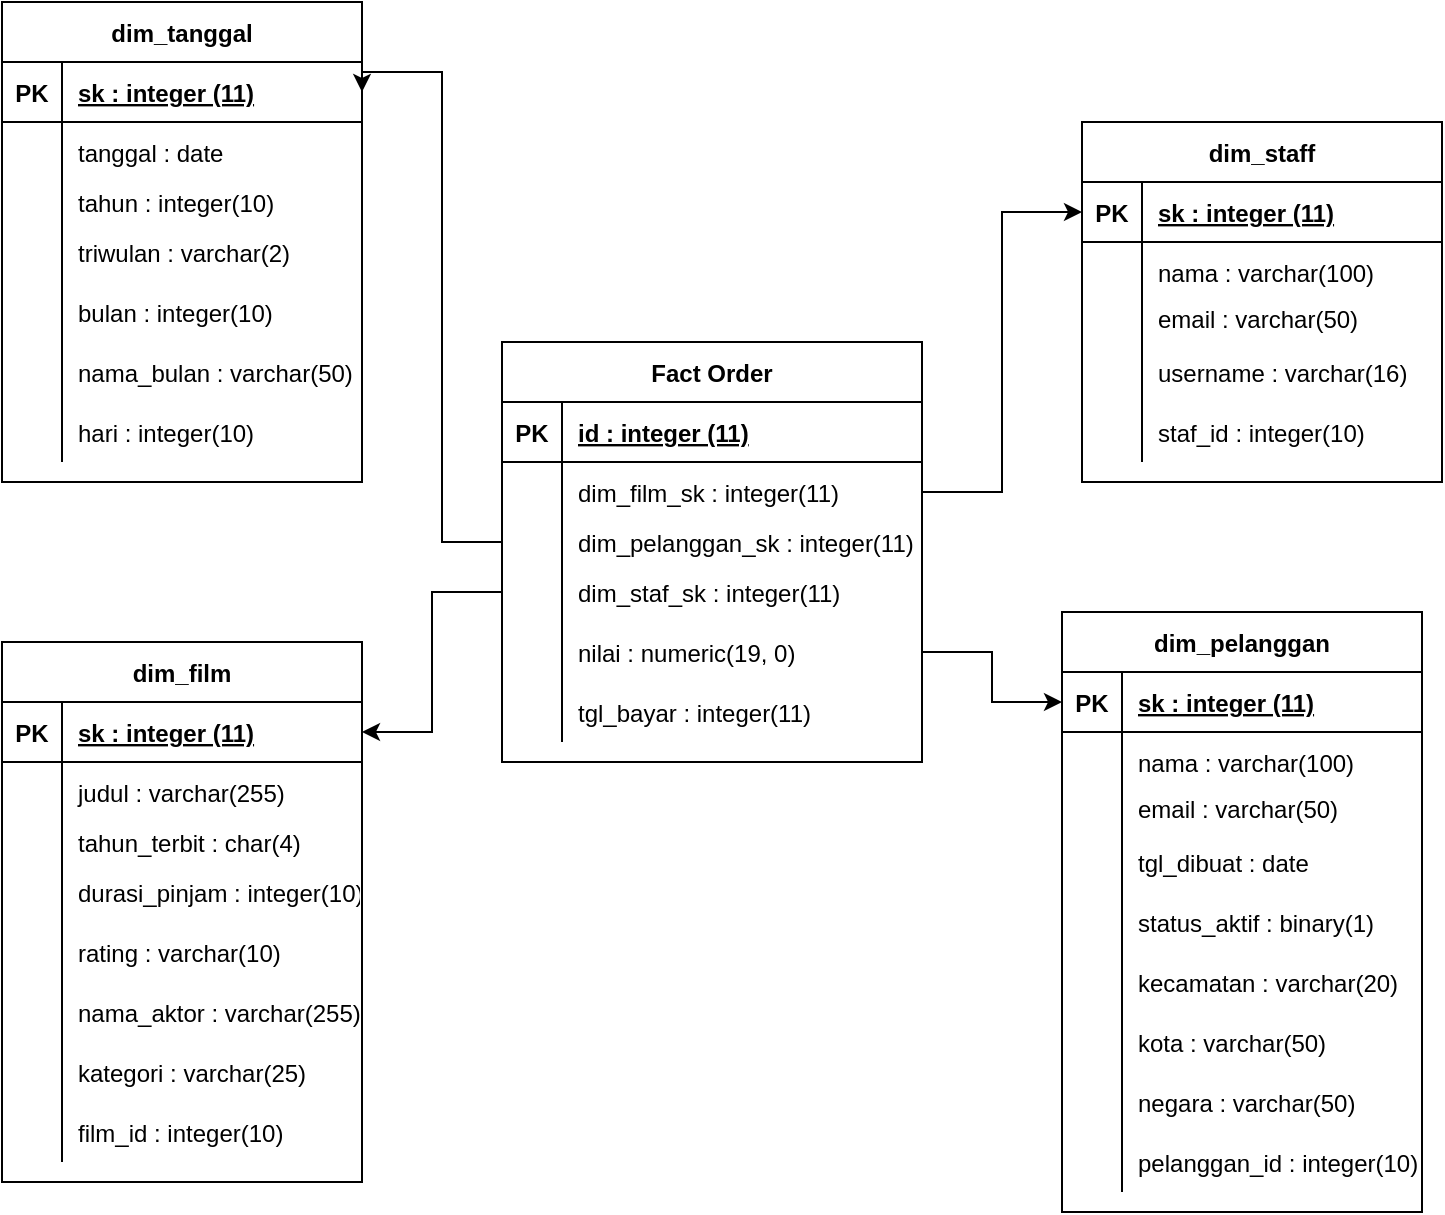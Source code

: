 <mxfile version="13.9.2" type="device"><diagram id="pVHG0COADs19fyNfU8eu" name="Page-1"><mxGraphModel dx="1019" dy="602" grid="1" gridSize="10" guides="1" tooltips="1" connect="1" arrows="1" fold="1" page="1" pageScale="1" pageWidth="850" pageHeight="1100" math="0" shadow="0"><root><mxCell id="0"/><mxCell id="1" parent="0"/><mxCell id="FwsJBWVBoH8Nv9oEGIIZ-1" value="dim_staff" style="shape=table;startSize=30;container=1;collapsible=1;childLayout=tableLayout;fixedRows=1;rowLines=0;fontStyle=1;align=center;resizeLast=1;" parent="1" vertex="1"><mxGeometry x="620" y="210" width="180" height="180" as="geometry"/></mxCell><mxCell id="FwsJBWVBoH8Nv9oEGIIZ-2" value="" style="shape=partialRectangle;collapsible=0;dropTarget=0;pointerEvents=0;fillColor=none;top=0;left=0;bottom=1;right=0;points=[[0,0.5],[1,0.5]];portConstraint=eastwest;" parent="FwsJBWVBoH8Nv9oEGIIZ-1" vertex="1"><mxGeometry y="30" width="180" height="30" as="geometry"/></mxCell><mxCell id="FwsJBWVBoH8Nv9oEGIIZ-3" value="PK" style="shape=partialRectangle;connectable=0;fillColor=none;top=0;left=0;bottom=0;right=0;fontStyle=1;overflow=hidden;" parent="FwsJBWVBoH8Nv9oEGIIZ-2" vertex="1"><mxGeometry width="30" height="30" as="geometry"/></mxCell><mxCell id="FwsJBWVBoH8Nv9oEGIIZ-4" value="sk : integer (11)" style="shape=partialRectangle;connectable=0;fillColor=none;top=0;left=0;bottom=0;right=0;align=left;spacingLeft=6;fontStyle=5;overflow=hidden;" parent="FwsJBWVBoH8Nv9oEGIIZ-2" vertex="1"><mxGeometry x="30" width="150" height="30" as="geometry"/></mxCell><mxCell id="FwsJBWVBoH8Nv9oEGIIZ-5" value="" style="shape=partialRectangle;collapsible=0;dropTarget=0;pointerEvents=0;fillColor=none;top=0;left=0;bottom=0;right=0;points=[[0,0.5],[1,0.5]];portConstraint=eastwest;" parent="FwsJBWVBoH8Nv9oEGIIZ-1" vertex="1"><mxGeometry y="60" width="180" height="30" as="geometry"/></mxCell><mxCell id="FwsJBWVBoH8Nv9oEGIIZ-6" value="" style="shape=partialRectangle;connectable=0;fillColor=none;top=0;left=0;bottom=0;right=0;editable=1;overflow=hidden;" parent="FwsJBWVBoH8Nv9oEGIIZ-5" vertex="1"><mxGeometry width="30" height="30" as="geometry"/></mxCell><mxCell id="FwsJBWVBoH8Nv9oEGIIZ-7" value="nama : varchar(100)" style="shape=partialRectangle;connectable=0;fillColor=none;top=0;left=0;bottom=0;right=0;align=left;spacingLeft=6;overflow=hidden;" parent="FwsJBWVBoH8Nv9oEGIIZ-5" vertex="1"><mxGeometry x="30" width="150" height="30" as="geometry"/></mxCell><mxCell id="FwsJBWVBoH8Nv9oEGIIZ-8" value="" style="shape=partialRectangle;collapsible=0;dropTarget=0;pointerEvents=0;fillColor=none;top=0;left=0;bottom=0;right=0;points=[[0,0.5],[1,0.5]];portConstraint=eastwest;" parent="FwsJBWVBoH8Nv9oEGIIZ-1" vertex="1"><mxGeometry y="90" width="180" height="20" as="geometry"/></mxCell><mxCell id="FwsJBWVBoH8Nv9oEGIIZ-9" value="" style="shape=partialRectangle;connectable=0;fillColor=none;top=0;left=0;bottom=0;right=0;editable=1;overflow=hidden;" parent="FwsJBWVBoH8Nv9oEGIIZ-8" vertex="1"><mxGeometry width="30" height="20" as="geometry"/></mxCell><mxCell id="FwsJBWVBoH8Nv9oEGIIZ-10" value="email : varchar(50)&#10; " style="shape=partialRectangle;connectable=0;fillColor=none;top=0;left=0;bottom=0;right=0;align=left;spacingLeft=6;overflow=hidden;" parent="FwsJBWVBoH8Nv9oEGIIZ-8" vertex="1"><mxGeometry x="30" width="150" height="20" as="geometry"/></mxCell><mxCell id="FwsJBWVBoH8Nv9oEGIIZ-11" value="" style="shape=partialRectangle;collapsible=0;dropTarget=0;pointerEvents=0;fillColor=none;top=0;left=0;bottom=0;right=0;points=[[0,0.5],[1,0.5]];portConstraint=eastwest;" parent="FwsJBWVBoH8Nv9oEGIIZ-1" vertex="1"><mxGeometry y="110" width="180" height="30" as="geometry"/></mxCell><mxCell id="FwsJBWVBoH8Nv9oEGIIZ-12" value="" style="shape=partialRectangle;connectable=0;fillColor=none;top=0;left=0;bottom=0;right=0;editable=1;overflow=hidden;" parent="FwsJBWVBoH8Nv9oEGIIZ-11" vertex="1"><mxGeometry width="30" height="30" as="geometry"/></mxCell><mxCell id="FwsJBWVBoH8Nv9oEGIIZ-13" value="username : varchar(16)" style="shape=partialRectangle;connectable=0;fillColor=none;top=0;left=0;bottom=0;right=0;align=left;spacingLeft=6;overflow=hidden;" parent="FwsJBWVBoH8Nv9oEGIIZ-11" vertex="1"><mxGeometry x="30" width="150" height="30" as="geometry"/></mxCell><mxCell id="FwsJBWVBoH8Nv9oEGIIZ-14" value="" style="shape=partialRectangle;collapsible=0;dropTarget=0;pointerEvents=0;fillColor=none;top=0;left=0;bottom=0;right=0;points=[[0,0.5],[1,0.5]];portConstraint=eastwest;" parent="FwsJBWVBoH8Nv9oEGIIZ-1" vertex="1"><mxGeometry y="140" width="180" height="30" as="geometry"/></mxCell><mxCell id="FwsJBWVBoH8Nv9oEGIIZ-15" value="" style="shape=partialRectangle;connectable=0;fillColor=none;top=0;left=0;bottom=0;right=0;editable=1;overflow=hidden;" parent="FwsJBWVBoH8Nv9oEGIIZ-14" vertex="1"><mxGeometry width="30" height="30" as="geometry"/></mxCell><mxCell id="FwsJBWVBoH8Nv9oEGIIZ-16" value="staf_id : integer(10)" style="shape=partialRectangle;connectable=0;fillColor=none;top=0;left=0;bottom=0;right=0;align=left;spacingLeft=6;overflow=hidden;" parent="FwsJBWVBoH8Nv9oEGIIZ-14" vertex="1"><mxGeometry x="30" width="150" height="30" as="geometry"/></mxCell><mxCell id="FwsJBWVBoH8Nv9oEGIIZ-17" value="dim_pelanggan" style="shape=table;startSize=30;container=1;collapsible=1;childLayout=tableLayout;fixedRows=1;rowLines=0;fontStyle=1;align=center;resizeLast=1;" parent="1" vertex="1"><mxGeometry x="610" y="455" width="180" height="300" as="geometry"/></mxCell><mxCell id="FwsJBWVBoH8Nv9oEGIIZ-18" value="" style="shape=partialRectangle;collapsible=0;dropTarget=0;pointerEvents=0;fillColor=none;top=0;left=0;bottom=1;right=0;points=[[0,0.5],[1,0.5]];portConstraint=eastwest;" parent="FwsJBWVBoH8Nv9oEGIIZ-17" vertex="1"><mxGeometry y="30" width="180" height="30" as="geometry"/></mxCell><mxCell id="FwsJBWVBoH8Nv9oEGIIZ-19" value="PK" style="shape=partialRectangle;connectable=0;fillColor=none;top=0;left=0;bottom=0;right=0;fontStyle=1;overflow=hidden;" parent="FwsJBWVBoH8Nv9oEGIIZ-18" vertex="1"><mxGeometry width="30" height="30" as="geometry"/></mxCell><mxCell id="FwsJBWVBoH8Nv9oEGIIZ-20" value="sk : integer (11)" style="shape=partialRectangle;connectable=0;fillColor=none;top=0;left=0;bottom=0;right=0;align=left;spacingLeft=6;fontStyle=5;overflow=hidden;" parent="FwsJBWVBoH8Nv9oEGIIZ-18" vertex="1"><mxGeometry x="30" width="150" height="30" as="geometry"/></mxCell><mxCell id="FwsJBWVBoH8Nv9oEGIIZ-21" value="" style="shape=partialRectangle;collapsible=0;dropTarget=0;pointerEvents=0;fillColor=none;top=0;left=0;bottom=0;right=0;points=[[0,0.5],[1,0.5]];portConstraint=eastwest;" parent="FwsJBWVBoH8Nv9oEGIIZ-17" vertex="1"><mxGeometry y="60" width="180" height="30" as="geometry"/></mxCell><mxCell id="FwsJBWVBoH8Nv9oEGIIZ-22" value="" style="shape=partialRectangle;connectable=0;fillColor=none;top=0;left=0;bottom=0;right=0;editable=1;overflow=hidden;" parent="FwsJBWVBoH8Nv9oEGIIZ-21" vertex="1"><mxGeometry width="30" height="30" as="geometry"/></mxCell><mxCell id="FwsJBWVBoH8Nv9oEGIIZ-23" value="nama : varchar(100)" style="shape=partialRectangle;connectable=0;fillColor=none;top=0;left=0;bottom=0;right=0;align=left;spacingLeft=6;overflow=hidden;" parent="FwsJBWVBoH8Nv9oEGIIZ-21" vertex="1"><mxGeometry x="30" width="150" height="30" as="geometry"/></mxCell><mxCell id="FwsJBWVBoH8Nv9oEGIIZ-24" value="" style="shape=partialRectangle;collapsible=0;dropTarget=0;pointerEvents=0;fillColor=none;top=0;left=0;bottom=0;right=0;points=[[0,0.5],[1,0.5]];portConstraint=eastwest;" parent="FwsJBWVBoH8Nv9oEGIIZ-17" vertex="1"><mxGeometry y="90" width="180" height="20" as="geometry"/></mxCell><mxCell id="FwsJBWVBoH8Nv9oEGIIZ-25" value="" style="shape=partialRectangle;connectable=0;fillColor=none;top=0;left=0;bottom=0;right=0;editable=1;overflow=hidden;" parent="FwsJBWVBoH8Nv9oEGIIZ-24" vertex="1"><mxGeometry width="30" height="20" as="geometry"/></mxCell><mxCell id="FwsJBWVBoH8Nv9oEGIIZ-26" value="email : varchar(50)&#10; " style="shape=partialRectangle;connectable=0;fillColor=none;top=0;left=0;bottom=0;right=0;align=left;spacingLeft=6;overflow=hidden;" parent="FwsJBWVBoH8Nv9oEGIIZ-24" vertex="1"><mxGeometry x="30" width="150" height="20" as="geometry"/></mxCell><mxCell id="FwsJBWVBoH8Nv9oEGIIZ-27" value="" style="shape=partialRectangle;collapsible=0;dropTarget=0;pointerEvents=0;fillColor=none;top=0;left=0;bottom=0;right=0;points=[[0,0.5],[1,0.5]];portConstraint=eastwest;" parent="FwsJBWVBoH8Nv9oEGIIZ-17" vertex="1"><mxGeometry y="110" width="180" height="30" as="geometry"/></mxCell><mxCell id="FwsJBWVBoH8Nv9oEGIIZ-28" value="" style="shape=partialRectangle;connectable=0;fillColor=none;top=0;left=0;bottom=0;right=0;editable=1;overflow=hidden;" parent="FwsJBWVBoH8Nv9oEGIIZ-27" vertex="1"><mxGeometry width="30" height="30" as="geometry"/></mxCell><mxCell id="FwsJBWVBoH8Nv9oEGIIZ-29" value="tgl_dibuat : date" style="shape=partialRectangle;connectable=0;fillColor=none;top=0;left=0;bottom=0;right=0;align=left;spacingLeft=6;overflow=hidden;" parent="FwsJBWVBoH8Nv9oEGIIZ-27" vertex="1"><mxGeometry x="30" width="150" height="30" as="geometry"/></mxCell><mxCell id="FwsJBWVBoH8Nv9oEGIIZ-30" value="" style="shape=partialRectangle;collapsible=0;dropTarget=0;pointerEvents=0;fillColor=none;top=0;left=0;bottom=0;right=0;points=[[0,0.5],[1,0.5]];portConstraint=eastwest;" parent="FwsJBWVBoH8Nv9oEGIIZ-17" vertex="1"><mxGeometry y="140" width="180" height="30" as="geometry"/></mxCell><mxCell id="FwsJBWVBoH8Nv9oEGIIZ-31" value="" style="shape=partialRectangle;connectable=0;fillColor=none;top=0;left=0;bottom=0;right=0;editable=1;overflow=hidden;" parent="FwsJBWVBoH8Nv9oEGIIZ-30" vertex="1"><mxGeometry width="30" height="30" as="geometry"/></mxCell><mxCell id="FwsJBWVBoH8Nv9oEGIIZ-32" value="status_aktif : binary(1)" style="shape=partialRectangle;connectable=0;fillColor=none;top=0;left=0;bottom=0;right=0;align=left;spacingLeft=6;overflow=hidden;" parent="FwsJBWVBoH8Nv9oEGIIZ-30" vertex="1"><mxGeometry x="30" width="150" height="30" as="geometry"/></mxCell><mxCell id="FwsJBWVBoH8Nv9oEGIIZ-33" value="" style="shape=partialRectangle;collapsible=0;dropTarget=0;pointerEvents=0;fillColor=none;top=0;left=0;bottom=0;right=0;points=[[0,0.5],[1,0.5]];portConstraint=eastwest;" parent="FwsJBWVBoH8Nv9oEGIIZ-17" vertex="1"><mxGeometry y="170" width="180" height="30" as="geometry"/></mxCell><mxCell id="FwsJBWVBoH8Nv9oEGIIZ-34" value="" style="shape=partialRectangle;connectable=0;fillColor=none;top=0;left=0;bottom=0;right=0;editable=1;overflow=hidden;" parent="FwsJBWVBoH8Nv9oEGIIZ-33" vertex="1"><mxGeometry width="30" height="30" as="geometry"/></mxCell><mxCell id="FwsJBWVBoH8Nv9oEGIIZ-35" value="kecamatan : varchar(20)" style="shape=partialRectangle;connectable=0;fillColor=none;top=0;left=0;bottom=0;right=0;align=left;spacingLeft=6;overflow=hidden;" parent="FwsJBWVBoH8Nv9oEGIIZ-33" vertex="1"><mxGeometry x="30" width="150" height="30" as="geometry"/></mxCell><mxCell id="FwsJBWVBoH8Nv9oEGIIZ-36" value="" style="shape=partialRectangle;collapsible=0;dropTarget=0;pointerEvents=0;fillColor=none;top=0;left=0;bottom=0;right=0;points=[[0,0.5],[1,0.5]];portConstraint=eastwest;" parent="FwsJBWVBoH8Nv9oEGIIZ-17" vertex="1"><mxGeometry y="200" width="180" height="30" as="geometry"/></mxCell><mxCell id="FwsJBWVBoH8Nv9oEGIIZ-37" value="" style="shape=partialRectangle;connectable=0;fillColor=none;top=0;left=0;bottom=0;right=0;editable=1;overflow=hidden;" parent="FwsJBWVBoH8Nv9oEGIIZ-36" vertex="1"><mxGeometry width="30" height="30" as="geometry"/></mxCell><mxCell id="FwsJBWVBoH8Nv9oEGIIZ-38" value="kota : varchar(50)" style="shape=partialRectangle;connectable=0;fillColor=none;top=0;left=0;bottom=0;right=0;align=left;spacingLeft=6;overflow=hidden;" parent="FwsJBWVBoH8Nv9oEGIIZ-36" vertex="1"><mxGeometry x="30" width="150" height="30" as="geometry"/></mxCell><mxCell id="FwsJBWVBoH8Nv9oEGIIZ-39" value="" style="shape=partialRectangle;collapsible=0;dropTarget=0;pointerEvents=0;fillColor=none;top=0;left=0;bottom=0;right=0;points=[[0,0.5],[1,0.5]];portConstraint=eastwest;" parent="FwsJBWVBoH8Nv9oEGIIZ-17" vertex="1"><mxGeometry y="230" width="180" height="30" as="geometry"/></mxCell><mxCell id="FwsJBWVBoH8Nv9oEGIIZ-40" value="" style="shape=partialRectangle;connectable=0;fillColor=none;top=0;left=0;bottom=0;right=0;editable=1;overflow=hidden;" parent="FwsJBWVBoH8Nv9oEGIIZ-39" vertex="1"><mxGeometry width="30" height="30" as="geometry"/></mxCell><mxCell id="FwsJBWVBoH8Nv9oEGIIZ-41" value="negara : varchar(50)" style="shape=partialRectangle;connectable=0;fillColor=none;top=0;left=0;bottom=0;right=0;align=left;spacingLeft=6;overflow=hidden;" parent="FwsJBWVBoH8Nv9oEGIIZ-39" vertex="1"><mxGeometry x="30" width="150" height="30" as="geometry"/></mxCell><mxCell id="FwsJBWVBoH8Nv9oEGIIZ-42" value="" style="shape=partialRectangle;collapsible=0;dropTarget=0;pointerEvents=0;fillColor=none;top=0;left=0;bottom=0;right=0;points=[[0,0.5],[1,0.5]];portConstraint=eastwest;" parent="FwsJBWVBoH8Nv9oEGIIZ-17" vertex="1"><mxGeometry y="260" width="180" height="30" as="geometry"/></mxCell><mxCell id="FwsJBWVBoH8Nv9oEGIIZ-43" value="" style="shape=partialRectangle;connectable=0;fillColor=none;top=0;left=0;bottom=0;right=0;editable=1;overflow=hidden;" parent="FwsJBWVBoH8Nv9oEGIIZ-42" vertex="1"><mxGeometry width="30" height="30" as="geometry"/></mxCell><mxCell id="FwsJBWVBoH8Nv9oEGIIZ-44" value="pelanggan_id : integer(10) " style="shape=partialRectangle;connectable=0;fillColor=none;top=0;left=0;bottom=0;right=0;align=left;spacingLeft=6;overflow=hidden;" parent="FwsJBWVBoH8Nv9oEGIIZ-42" vertex="1"><mxGeometry x="30" width="150" height="30" as="geometry"/></mxCell><mxCell id="FwsJBWVBoH8Nv9oEGIIZ-74" value="dim_tanggal" style="shape=table;startSize=30;container=1;collapsible=1;childLayout=tableLayout;fixedRows=1;rowLines=0;fontStyle=1;align=center;resizeLast=1;" parent="1" vertex="1"><mxGeometry x="80" y="150" width="180" height="240" as="geometry"/></mxCell><mxCell id="FwsJBWVBoH8Nv9oEGIIZ-75" value="" style="shape=partialRectangle;collapsible=0;dropTarget=0;pointerEvents=0;fillColor=none;top=0;left=0;bottom=1;right=0;points=[[0,0.5],[1,0.5]];portConstraint=eastwest;" parent="FwsJBWVBoH8Nv9oEGIIZ-74" vertex="1"><mxGeometry y="30" width="180" height="30" as="geometry"/></mxCell><mxCell id="FwsJBWVBoH8Nv9oEGIIZ-76" value="PK" style="shape=partialRectangle;connectable=0;fillColor=none;top=0;left=0;bottom=0;right=0;fontStyle=1;overflow=hidden;" parent="FwsJBWVBoH8Nv9oEGIIZ-75" vertex="1"><mxGeometry width="30" height="30" as="geometry"/></mxCell><mxCell id="FwsJBWVBoH8Nv9oEGIIZ-77" value="sk : integer (11)" style="shape=partialRectangle;connectable=0;fillColor=none;top=0;left=0;bottom=0;right=0;align=left;spacingLeft=6;fontStyle=5;overflow=hidden;" parent="FwsJBWVBoH8Nv9oEGIIZ-75" vertex="1"><mxGeometry x="30" width="150" height="30" as="geometry"/></mxCell><mxCell id="FwsJBWVBoH8Nv9oEGIIZ-78" value="" style="shape=partialRectangle;collapsible=0;dropTarget=0;pointerEvents=0;fillColor=none;top=0;left=0;bottom=0;right=0;points=[[0,0.5],[1,0.5]];portConstraint=eastwest;" parent="FwsJBWVBoH8Nv9oEGIIZ-74" vertex="1"><mxGeometry y="60" width="180" height="30" as="geometry"/></mxCell><mxCell id="FwsJBWVBoH8Nv9oEGIIZ-79" value="" style="shape=partialRectangle;connectable=0;fillColor=none;top=0;left=0;bottom=0;right=0;editable=1;overflow=hidden;" parent="FwsJBWVBoH8Nv9oEGIIZ-78" vertex="1"><mxGeometry width="30" height="30" as="geometry"/></mxCell><mxCell id="FwsJBWVBoH8Nv9oEGIIZ-80" value="tanggal : date" style="shape=partialRectangle;connectable=0;fillColor=none;top=0;left=0;bottom=0;right=0;align=left;spacingLeft=6;overflow=hidden;" parent="FwsJBWVBoH8Nv9oEGIIZ-78" vertex="1"><mxGeometry x="30" width="150" height="30" as="geometry"/></mxCell><mxCell id="FwsJBWVBoH8Nv9oEGIIZ-81" value="" style="shape=partialRectangle;collapsible=0;dropTarget=0;pointerEvents=0;fillColor=none;top=0;left=0;bottom=0;right=0;points=[[0,0.5],[1,0.5]];portConstraint=eastwest;" parent="FwsJBWVBoH8Nv9oEGIIZ-74" vertex="1"><mxGeometry y="90" width="180" height="20" as="geometry"/></mxCell><mxCell id="FwsJBWVBoH8Nv9oEGIIZ-82" value="" style="shape=partialRectangle;connectable=0;fillColor=none;top=0;left=0;bottom=0;right=0;editable=1;overflow=hidden;" parent="FwsJBWVBoH8Nv9oEGIIZ-81" vertex="1"><mxGeometry width="30" height="20" as="geometry"/></mxCell><mxCell id="FwsJBWVBoH8Nv9oEGIIZ-83" value="tahun : integer(10)" style="shape=partialRectangle;connectable=0;fillColor=none;top=0;left=0;bottom=0;right=0;align=left;spacingLeft=6;overflow=hidden;" parent="FwsJBWVBoH8Nv9oEGIIZ-81" vertex="1"><mxGeometry x="30" width="150" height="20" as="geometry"/></mxCell><mxCell id="FwsJBWVBoH8Nv9oEGIIZ-84" value="" style="shape=partialRectangle;collapsible=0;dropTarget=0;pointerEvents=0;fillColor=none;top=0;left=0;bottom=0;right=0;points=[[0,0.5],[1,0.5]];portConstraint=eastwest;" parent="FwsJBWVBoH8Nv9oEGIIZ-74" vertex="1"><mxGeometry y="110" width="180" height="30" as="geometry"/></mxCell><mxCell id="FwsJBWVBoH8Nv9oEGIIZ-85" value="" style="shape=partialRectangle;connectable=0;fillColor=none;top=0;left=0;bottom=0;right=0;editable=1;overflow=hidden;" parent="FwsJBWVBoH8Nv9oEGIIZ-84" vertex="1"><mxGeometry width="30" height="30" as="geometry"/></mxCell><mxCell id="FwsJBWVBoH8Nv9oEGIIZ-86" value="triwulan : varchar(2)" style="shape=partialRectangle;connectable=0;fillColor=none;top=0;left=0;bottom=0;right=0;align=left;spacingLeft=6;overflow=hidden;" parent="FwsJBWVBoH8Nv9oEGIIZ-84" vertex="1"><mxGeometry x="30" width="150" height="30" as="geometry"/></mxCell><mxCell id="FwsJBWVBoH8Nv9oEGIIZ-87" value="" style="shape=partialRectangle;collapsible=0;dropTarget=0;pointerEvents=0;fillColor=none;top=0;left=0;bottom=0;right=0;points=[[0,0.5],[1,0.5]];portConstraint=eastwest;" parent="FwsJBWVBoH8Nv9oEGIIZ-74" vertex="1"><mxGeometry y="140" width="180" height="30" as="geometry"/></mxCell><mxCell id="FwsJBWVBoH8Nv9oEGIIZ-88" value="" style="shape=partialRectangle;connectable=0;fillColor=none;top=0;left=0;bottom=0;right=0;editable=1;overflow=hidden;" parent="FwsJBWVBoH8Nv9oEGIIZ-87" vertex="1"><mxGeometry width="30" height="30" as="geometry"/></mxCell><mxCell id="FwsJBWVBoH8Nv9oEGIIZ-89" value="bulan : integer(10)" style="shape=partialRectangle;connectable=0;fillColor=none;top=0;left=0;bottom=0;right=0;align=left;spacingLeft=6;overflow=hidden;" parent="FwsJBWVBoH8Nv9oEGIIZ-87" vertex="1"><mxGeometry x="30" width="150" height="30" as="geometry"/></mxCell><mxCell id="FwsJBWVBoH8Nv9oEGIIZ-90" value="" style="shape=partialRectangle;collapsible=0;dropTarget=0;pointerEvents=0;fillColor=none;top=0;left=0;bottom=0;right=0;points=[[0,0.5],[1,0.5]];portConstraint=eastwest;" parent="FwsJBWVBoH8Nv9oEGIIZ-74" vertex="1"><mxGeometry y="170" width="180" height="30" as="geometry"/></mxCell><mxCell id="FwsJBWVBoH8Nv9oEGIIZ-91" value="" style="shape=partialRectangle;connectable=0;fillColor=none;top=0;left=0;bottom=0;right=0;editable=1;overflow=hidden;" parent="FwsJBWVBoH8Nv9oEGIIZ-90" vertex="1"><mxGeometry width="30" height="30" as="geometry"/></mxCell><mxCell id="FwsJBWVBoH8Nv9oEGIIZ-92" value="nama_bulan : varchar(50)" style="shape=partialRectangle;connectable=0;fillColor=none;top=0;left=0;bottom=0;right=0;align=left;spacingLeft=6;overflow=hidden;" parent="FwsJBWVBoH8Nv9oEGIIZ-90" vertex="1"><mxGeometry x="30" width="150" height="30" as="geometry"/></mxCell><mxCell id="FwsJBWVBoH8Nv9oEGIIZ-93" value="" style="shape=partialRectangle;collapsible=0;dropTarget=0;pointerEvents=0;fillColor=none;top=0;left=0;bottom=0;right=0;points=[[0,0.5],[1,0.5]];portConstraint=eastwest;" parent="FwsJBWVBoH8Nv9oEGIIZ-74" vertex="1"><mxGeometry y="200" width="180" height="30" as="geometry"/></mxCell><mxCell id="FwsJBWVBoH8Nv9oEGIIZ-94" value="" style="shape=partialRectangle;connectable=0;fillColor=none;top=0;left=0;bottom=0;right=0;editable=1;overflow=hidden;" parent="FwsJBWVBoH8Nv9oEGIIZ-93" vertex="1"><mxGeometry width="30" height="30" as="geometry"/></mxCell><mxCell id="FwsJBWVBoH8Nv9oEGIIZ-95" value="hari : integer(10)" style="shape=partialRectangle;connectable=0;fillColor=none;top=0;left=0;bottom=0;right=0;align=left;spacingLeft=6;overflow=hidden;" parent="FwsJBWVBoH8Nv9oEGIIZ-93" vertex="1"><mxGeometry x="30" width="150" height="30" as="geometry"/></mxCell><mxCell id="FwsJBWVBoH8Nv9oEGIIZ-96" value="dim_film" style="shape=table;startSize=30;container=1;collapsible=1;childLayout=tableLayout;fixedRows=1;rowLines=0;fontStyle=1;align=center;resizeLast=1;" parent="1" vertex="1"><mxGeometry x="80" y="470" width="180" height="270" as="geometry"/></mxCell><mxCell id="FwsJBWVBoH8Nv9oEGIIZ-97" value="" style="shape=partialRectangle;collapsible=0;dropTarget=0;pointerEvents=0;fillColor=none;top=0;left=0;bottom=1;right=0;points=[[0,0.5],[1,0.5]];portConstraint=eastwest;" parent="FwsJBWVBoH8Nv9oEGIIZ-96" vertex="1"><mxGeometry y="30" width="180" height="30" as="geometry"/></mxCell><mxCell id="FwsJBWVBoH8Nv9oEGIIZ-98" value="PK" style="shape=partialRectangle;connectable=0;fillColor=none;top=0;left=0;bottom=0;right=0;fontStyle=1;overflow=hidden;" parent="FwsJBWVBoH8Nv9oEGIIZ-97" vertex="1"><mxGeometry width="30" height="30" as="geometry"/></mxCell><mxCell id="FwsJBWVBoH8Nv9oEGIIZ-99" value="sk : integer (11)" style="shape=partialRectangle;connectable=0;fillColor=none;top=0;left=0;bottom=0;right=0;align=left;spacingLeft=6;fontStyle=5;overflow=hidden;" parent="FwsJBWVBoH8Nv9oEGIIZ-97" vertex="1"><mxGeometry x="30" width="150" height="30" as="geometry"/></mxCell><mxCell id="FwsJBWVBoH8Nv9oEGIIZ-100" value="" style="shape=partialRectangle;collapsible=0;dropTarget=0;pointerEvents=0;fillColor=none;top=0;left=0;bottom=0;right=0;points=[[0,0.5],[1,0.5]];portConstraint=eastwest;" parent="FwsJBWVBoH8Nv9oEGIIZ-96" vertex="1"><mxGeometry y="60" width="180" height="30" as="geometry"/></mxCell><mxCell id="FwsJBWVBoH8Nv9oEGIIZ-101" value="" style="shape=partialRectangle;connectable=0;fillColor=none;top=0;left=0;bottom=0;right=0;editable=1;overflow=hidden;" parent="FwsJBWVBoH8Nv9oEGIIZ-100" vertex="1"><mxGeometry width="30" height="30" as="geometry"/></mxCell><mxCell id="FwsJBWVBoH8Nv9oEGIIZ-102" value="judul : varchar(255)" style="shape=partialRectangle;connectable=0;fillColor=none;top=0;left=0;bottom=0;right=0;align=left;spacingLeft=6;overflow=hidden;" parent="FwsJBWVBoH8Nv9oEGIIZ-100" vertex="1"><mxGeometry x="30" width="150" height="30" as="geometry"/></mxCell><mxCell id="FwsJBWVBoH8Nv9oEGIIZ-103" value="" style="shape=partialRectangle;collapsible=0;dropTarget=0;pointerEvents=0;fillColor=none;top=0;left=0;bottom=0;right=0;points=[[0,0.5],[1,0.5]];portConstraint=eastwest;" parent="FwsJBWVBoH8Nv9oEGIIZ-96" vertex="1"><mxGeometry y="90" width="180" height="20" as="geometry"/></mxCell><mxCell id="FwsJBWVBoH8Nv9oEGIIZ-104" value="" style="shape=partialRectangle;connectable=0;fillColor=none;top=0;left=0;bottom=0;right=0;editable=1;overflow=hidden;" parent="FwsJBWVBoH8Nv9oEGIIZ-103" vertex="1"><mxGeometry width="30" height="20" as="geometry"/></mxCell><mxCell id="FwsJBWVBoH8Nv9oEGIIZ-105" value="tahun_terbit : char(4)" style="shape=partialRectangle;connectable=0;fillColor=none;top=0;left=0;bottom=0;right=0;align=left;spacingLeft=6;overflow=hidden;" parent="FwsJBWVBoH8Nv9oEGIIZ-103" vertex="1"><mxGeometry x="30" width="150" height="20" as="geometry"/></mxCell><mxCell id="FwsJBWVBoH8Nv9oEGIIZ-106" value="" style="shape=partialRectangle;collapsible=0;dropTarget=0;pointerEvents=0;fillColor=none;top=0;left=0;bottom=0;right=0;points=[[0,0.5],[1,0.5]];portConstraint=eastwest;" parent="FwsJBWVBoH8Nv9oEGIIZ-96" vertex="1"><mxGeometry y="110" width="180" height="30" as="geometry"/></mxCell><mxCell id="FwsJBWVBoH8Nv9oEGIIZ-107" value="" style="shape=partialRectangle;connectable=0;fillColor=none;top=0;left=0;bottom=0;right=0;editable=1;overflow=hidden;" parent="FwsJBWVBoH8Nv9oEGIIZ-106" vertex="1"><mxGeometry width="30" height="30" as="geometry"/></mxCell><mxCell id="FwsJBWVBoH8Nv9oEGIIZ-108" value="durasi_pinjam : integer(10)" style="shape=partialRectangle;connectable=0;fillColor=none;top=0;left=0;bottom=0;right=0;align=left;spacingLeft=6;overflow=hidden;" parent="FwsJBWVBoH8Nv9oEGIIZ-106" vertex="1"><mxGeometry x="30" width="150" height="30" as="geometry"/></mxCell><mxCell id="FwsJBWVBoH8Nv9oEGIIZ-109" value="" style="shape=partialRectangle;collapsible=0;dropTarget=0;pointerEvents=0;fillColor=none;top=0;left=0;bottom=0;right=0;points=[[0,0.5],[1,0.5]];portConstraint=eastwest;" parent="FwsJBWVBoH8Nv9oEGIIZ-96" vertex="1"><mxGeometry y="140" width="180" height="30" as="geometry"/></mxCell><mxCell id="FwsJBWVBoH8Nv9oEGIIZ-110" value="" style="shape=partialRectangle;connectable=0;fillColor=none;top=0;left=0;bottom=0;right=0;editable=1;overflow=hidden;" parent="FwsJBWVBoH8Nv9oEGIIZ-109" vertex="1"><mxGeometry width="30" height="30" as="geometry"/></mxCell><mxCell id="FwsJBWVBoH8Nv9oEGIIZ-111" value="rating : varchar(10)" style="shape=partialRectangle;connectable=0;fillColor=none;top=0;left=0;bottom=0;right=0;align=left;spacingLeft=6;overflow=hidden;" parent="FwsJBWVBoH8Nv9oEGIIZ-109" vertex="1"><mxGeometry x="30" width="150" height="30" as="geometry"/></mxCell><mxCell id="FwsJBWVBoH8Nv9oEGIIZ-112" value="" style="shape=partialRectangle;collapsible=0;dropTarget=0;pointerEvents=0;fillColor=none;top=0;left=0;bottom=0;right=0;points=[[0,0.5],[1,0.5]];portConstraint=eastwest;" parent="FwsJBWVBoH8Nv9oEGIIZ-96" vertex="1"><mxGeometry y="170" width="180" height="30" as="geometry"/></mxCell><mxCell id="FwsJBWVBoH8Nv9oEGIIZ-113" value="" style="shape=partialRectangle;connectable=0;fillColor=none;top=0;left=0;bottom=0;right=0;editable=1;overflow=hidden;" parent="FwsJBWVBoH8Nv9oEGIIZ-112" vertex="1"><mxGeometry width="30" height="30" as="geometry"/></mxCell><mxCell id="FwsJBWVBoH8Nv9oEGIIZ-114" value="nama_aktor : varchar(255)" style="shape=partialRectangle;connectable=0;fillColor=none;top=0;left=0;bottom=0;right=0;align=left;spacingLeft=6;overflow=hidden;" parent="FwsJBWVBoH8Nv9oEGIIZ-112" vertex="1"><mxGeometry x="30" width="150" height="30" as="geometry"/></mxCell><mxCell id="FwsJBWVBoH8Nv9oEGIIZ-115" value="" style="shape=partialRectangle;collapsible=0;dropTarget=0;pointerEvents=0;fillColor=none;top=0;left=0;bottom=0;right=0;points=[[0,0.5],[1,0.5]];portConstraint=eastwest;" parent="FwsJBWVBoH8Nv9oEGIIZ-96" vertex="1"><mxGeometry y="200" width="180" height="30" as="geometry"/></mxCell><mxCell id="FwsJBWVBoH8Nv9oEGIIZ-116" value="" style="shape=partialRectangle;connectable=0;fillColor=none;top=0;left=0;bottom=0;right=0;editable=1;overflow=hidden;" parent="FwsJBWVBoH8Nv9oEGIIZ-115" vertex="1"><mxGeometry width="30" height="30" as="geometry"/></mxCell><mxCell id="FwsJBWVBoH8Nv9oEGIIZ-117" value="kategori : varchar(25)" style="shape=partialRectangle;connectable=0;fillColor=none;top=0;left=0;bottom=0;right=0;align=left;spacingLeft=6;overflow=hidden;" parent="FwsJBWVBoH8Nv9oEGIIZ-115" vertex="1"><mxGeometry x="30" width="150" height="30" as="geometry"/></mxCell><mxCell id="FwsJBWVBoH8Nv9oEGIIZ-118" value="" style="shape=partialRectangle;collapsible=0;dropTarget=0;pointerEvents=0;fillColor=none;top=0;left=0;bottom=0;right=0;points=[[0,0.5],[1,0.5]];portConstraint=eastwest;" parent="FwsJBWVBoH8Nv9oEGIIZ-96" vertex="1"><mxGeometry y="230" width="180" height="30" as="geometry"/></mxCell><mxCell id="FwsJBWVBoH8Nv9oEGIIZ-119" value="" style="shape=partialRectangle;connectable=0;fillColor=none;top=0;left=0;bottom=0;right=0;editable=1;overflow=hidden;" parent="FwsJBWVBoH8Nv9oEGIIZ-118" vertex="1"><mxGeometry width="30" height="30" as="geometry"/></mxCell><mxCell id="FwsJBWVBoH8Nv9oEGIIZ-120" value="film_id : integer(10)" style="shape=partialRectangle;connectable=0;fillColor=none;top=0;left=0;bottom=0;right=0;align=left;spacingLeft=6;overflow=hidden;" parent="FwsJBWVBoH8Nv9oEGIIZ-118" vertex="1"><mxGeometry x="30" width="150" height="30" as="geometry"/></mxCell><mxCell id="FwsJBWVBoH8Nv9oEGIIZ-121" value="Fact Order" style="shape=table;startSize=30;container=1;collapsible=1;childLayout=tableLayout;fixedRows=1;rowLines=0;fontStyle=1;align=center;resizeLast=1;" parent="1" vertex="1"><mxGeometry x="330" y="320" width="210" height="210" as="geometry"/></mxCell><mxCell id="FwsJBWVBoH8Nv9oEGIIZ-122" value="" style="shape=partialRectangle;collapsible=0;dropTarget=0;pointerEvents=0;fillColor=none;top=0;left=0;bottom=1;right=0;points=[[0,0.5],[1,0.5]];portConstraint=eastwest;" parent="FwsJBWVBoH8Nv9oEGIIZ-121" vertex="1"><mxGeometry y="30" width="210" height="30" as="geometry"/></mxCell><mxCell id="FwsJBWVBoH8Nv9oEGIIZ-123" value="PK" style="shape=partialRectangle;connectable=0;fillColor=none;top=0;left=0;bottom=0;right=0;fontStyle=1;overflow=hidden;" parent="FwsJBWVBoH8Nv9oEGIIZ-122" vertex="1"><mxGeometry width="30" height="30" as="geometry"/></mxCell><mxCell id="FwsJBWVBoH8Nv9oEGIIZ-124" value="id : integer (11)" style="shape=partialRectangle;connectable=0;fillColor=none;top=0;left=0;bottom=0;right=0;align=left;spacingLeft=6;fontStyle=5;overflow=hidden;" parent="FwsJBWVBoH8Nv9oEGIIZ-122" vertex="1"><mxGeometry x="30" width="180" height="30" as="geometry"/></mxCell><mxCell id="FwsJBWVBoH8Nv9oEGIIZ-125" value="" style="shape=partialRectangle;collapsible=0;dropTarget=0;pointerEvents=0;fillColor=none;top=0;left=0;bottom=0;right=0;points=[[0,0.5],[1,0.5]];portConstraint=eastwest;" parent="FwsJBWVBoH8Nv9oEGIIZ-121" vertex="1"><mxGeometry y="60" width="210" height="30" as="geometry"/></mxCell><mxCell id="FwsJBWVBoH8Nv9oEGIIZ-126" value="" style="shape=partialRectangle;connectable=0;fillColor=none;top=0;left=0;bottom=0;right=0;editable=1;overflow=hidden;" parent="FwsJBWVBoH8Nv9oEGIIZ-125" vertex="1"><mxGeometry width="30" height="30" as="geometry"/></mxCell><mxCell id="FwsJBWVBoH8Nv9oEGIIZ-127" value="dim_film_sk : integer(11)" style="shape=partialRectangle;connectable=0;fillColor=none;top=0;left=0;bottom=0;right=0;align=left;spacingLeft=6;overflow=hidden;" parent="FwsJBWVBoH8Nv9oEGIIZ-125" vertex="1"><mxGeometry x="30" width="180" height="30" as="geometry"/></mxCell><mxCell id="FwsJBWVBoH8Nv9oEGIIZ-128" value="" style="shape=partialRectangle;collapsible=0;dropTarget=0;pointerEvents=0;fillColor=none;top=0;left=0;bottom=0;right=0;points=[[0,0.5],[1,0.5]];portConstraint=eastwest;" parent="FwsJBWVBoH8Nv9oEGIIZ-121" vertex="1"><mxGeometry y="90" width="210" height="20" as="geometry"/></mxCell><mxCell id="FwsJBWVBoH8Nv9oEGIIZ-129" value="" style="shape=partialRectangle;connectable=0;fillColor=none;top=0;left=0;bottom=0;right=0;editable=1;overflow=hidden;" parent="FwsJBWVBoH8Nv9oEGIIZ-128" vertex="1"><mxGeometry width="30" height="20" as="geometry"/></mxCell><mxCell id="FwsJBWVBoH8Nv9oEGIIZ-130" value="dim_pelanggan_sk : integer(11)" style="shape=partialRectangle;connectable=0;fillColor=none;top=0;left=0;bottom=0;right=0;align=left;spacingLeft=6;overflow=hidden;" parent="FwsJBWVBoH8Nv9oEGIIZ-128" vertex="1"><mxGeometry x="30" width="180" height="20" as="geometry"/></mxCell><mxCell id="FwsJBWVBoH8Nv9oEGIIZ-131" value="" style="shape=partialRectangle;collapsible=0;dropTarget=0;pointerEvents=0;fillColor=none;top=0;left=0;bottom=0;right=0;points=[[0,0.5],[1,0.5]];portConstraint=eastwest;" parent="FwsJBWVBoH8Nv9oEGIIZ-121" vertex="1"><mxGeometry y="110" width="210" height="30" as="geometry"/></mxCell><mxCell id="FwsJBWVBoH8Nv9oEGIIZ-132" value="" style="shape=partialRectangle;connectable=0;fillColor=none;top=0;left=0;bottom=0;right=0;editable=1;overflow=hidden;" parent="FwsJBWVBoH8Nv9oEGIIZ-131" vertex="1"><mxGeometry width="30" height="30" as="geometry"/></mxCell><mxCell id="FwsJBWVBoH8Nv9oEGIIZ-133" value="dim_staf_sk : integer(11) " style="shape=partialRectangle;connectable=0;fillColor=none;top=0;left=0;bottom=0;right=0;align=left;spacingLeft=6;overflow=hidden;" parent="FwsJBWVBoH8Nv9oEGIIZ-131" vertex="1"><mxGeometry x="30" width="180" height="30" as="geometry"/></mxCell><mxCell id="FwsJBWVBoH8Nv9oEGIIZ-134" value="" style="shape=partialRectangle;collapsible=0;dropTarget=0;pointerEvents=0;fillColor=none;top=0;left=0;bottom=0;right=0;points=[[0,0.5],[1,0.5]];portConstraint=eastwest;" parent="FwsJBWVBoH8Nv9oEGIIZ-121" vertex="1"><mxGeometry y="140" width="210" height="30" as="geometry"/></mxCell><mxCell id="FwsJBWVBoH8Nv9oEGIIZ-135" value="" style="shape=partialRectangle;connectable=0;fillColor=none;top=0;left=0;bottom=0;right=0;editable=1;overflow=hidden;" parent="FwsJBWVBoH8Nv9oEGIIZ-134" vertex="1"><mxGeometry width="30" height="30" as="geometry"/></mxCell><mxCell id="FwsJBWVBoH8Nv9oEGIIZ-136" value="nilai : numeric(19, 0)" style="shape=partialRectangle;connectable=0;fillColor=none;top=0;left=0;bottom=0;right=0;align=left;spacingLeft=6;overflow=hidden;" parent="FwsJBWVBoH8Nv9oEGIIZ-134" vertex="1"><mxGeometry x="30" width="180" height="30" as="geometry"/></mxCell><mxCell id="FwsJBWVBoH8Nv9oEGIIZ-137" value="" style="shape=partialRectangle;collapsible=0;dropTarget=0;pointerEvents=0;fillColor=none;top=0;left=0;bottom=0;right=0;points=[[0,0.5],[1,0.5]];portConstraint=eastwest;" parent="FwsJBWVBoH8Nv9oEGIIZ-121" vertex="1"><mxGeometry y="170" width="210" height="30" as="geometry"/></mxCell><mxCell id="FwsJBWVBoH8Nv9oEGIIZ-138" value="" style="shape=partialRectangle;connectable=0;fillColor=none;top=0;left=0;bottom=0;right=0;editable=1;overflow=hidden;" parent="FwsJBWVBoH8Nv9oEGIIZ-137" vertex="1"><mxGeometry width="30" height="30" as="geometry"/></mxCell><mxCell id="FwsJBWVBoH8Nv9oEGIIZ-139" value="tgl_bayar : integer(11)" style="shape=partialRectangle;connectable=0;fillColor=none;top=0;left=0;bottom=0;right=0;align=left;spacingLeft=6;overflow=hidden;" parent="FwsJBWVBoH8Nv9oEGIIZ-137" vertex="1"><mxGeometry x="30" width="180" height="30" as="geometry"/></mxCell><mxCell id="ltkhxjzBiiWVI7oYc3zl-2" style="edgeStyle=orthogonalEdgeStyle;rounded=0;orthogonalLoop=1;jettySize=auto;html=1;exitX=0;exitY=0.5;exitDx=0;exitDy=0;entryX=1;entryY=0.5;entryDx=0;entryDy=0;" parent="1" source="FwsJBWVBoH8Nv9oEGIIZ-128" target="FwsJBWVBoH8Nv9oEGIIZ-75" edge="1"><mxGeometry relative="1" as="geometry"><Array as="points"><mxPoint x="300" y="420"/><mxPoint x="300" y="185"/><mxPoint x="260" y="185"/></Array></mxGeometry></mxCell><mxCell id="ltkhxjzBiiWVI7oYc3zl-3" style="edgeStyle=orthogonalEdgeStyle;rounded=0;orthogonalLoop=1;jettySize=auto;html=1;exitX=0;exitY=0.5;exitDx=0;exitDy=0;entryX=1;entryY=0.5;entryDx=0;entryDy=0;" parent="1" source="FwsJBWVBoH8Nv9oEGIIZ-131" target="FwsJBWVBoH8Nv9oEGIIZ-97" edge="1"><mxGeometry relative="1" as="geometry"/></mxCell><mxCell id="ltkhxjzBiiWVI7oYc3zl-5" style="edgeStyle=orthogonalEdgeStyle;rounded=0;orthogonalLoop=1;jettySize=auto;html=1;exitX=1;exitY=0.5;exitDx=0;exitDy=0;entryX=0;entryY=0.5;entryDx=0;entryDy=0;" parent="1" source="FwsJBWVBoH8Nv9oEGIIZ-125" target="FwsJBWVBoH8Nv9oEGIIZ-2" edge="1"><mxGeometry relative="1" as="geometry"><Array as="points"><mxPoint x="580" y="395"/><mxPoint x="580" y="255"/></Array></mxGeometry></mxCell><mxCell id="ltkhxjzBiiWVI7oYc3zl-6" style="edgeStyle=orthogonalEdgeStyle;rounded=0;orthogonalLoop=1;jettySize=auto;html=1;exitX=1;exitY=0.5;exitDx=0;exitDy=0;" parent="1" source="FwsJBWVBoH8Nv9oEGIIZ-134" target="FwsJBWVBoH8Nv9oEGIIZ-18" edge="1"><mxGeometry relative="1" as="geometry"/></mxCell></root></mxGraphModel></diagram></mxfile>